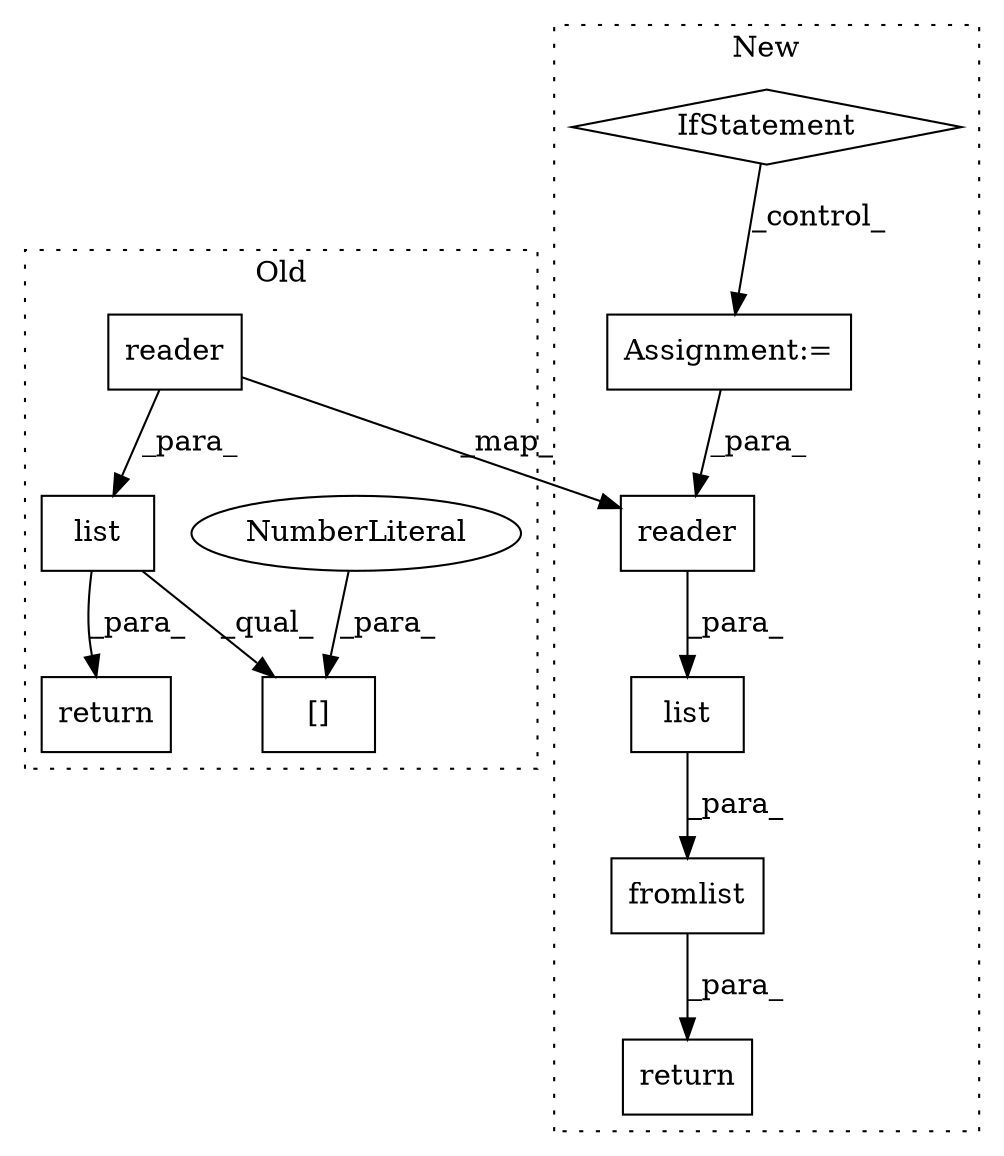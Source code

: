 digraph G {
subgraph cluster0 {
1 [label="[]" a="2" s="1806,1830" l="23,1" shape="box"];
3 [label="NumberLiteral" a="34" s="1829" l="1" shape="ellipse"];
4 [label="reader" a="32" s="1432,1454" l="7,1" shape="box"];
7 [label="list" a="32" s="1806,1827" l="5,1" shape="box"];
11 [label="return" a="41" s="1843" l="7" shape="box"];
label = "Old";
style="dotted";
}
subgraph cluster1 {
2 [label="fromlist" a="32" s="1249,1301" l="9,1" shape="box"];
5 [label="reader" a="32" s="1267,1289" l="7,1" shape="box"];
6 [label="list" a="32" s="1258,1290" l="5,1" shape="box"];
8 [label="Assignment:=" a="7" s="1201" l="1" shape="box"];
9 [label="IfStatement" a="25" s="1167,1187" l="4,2" shape="diamond"];
10 [label="return" a="41" s="1238" l="7" shape="box"];
label = "New";
style="dotted";
}
2 -> 10 [label="_para_"];
3 -> 1 [label="_para_"];
4 -> 5 [label="_map_"];
4 -> 7 [label="_para_"];
5 -> 6 [label="_para_"];
6 -> 2 [label="_para_"];
7 -> 11 [label="_para_"];
7 -> 1 [label="_qual_"];
8 -> 5 [label="_para_"];
9 -> 8 [label="_control_"];
}